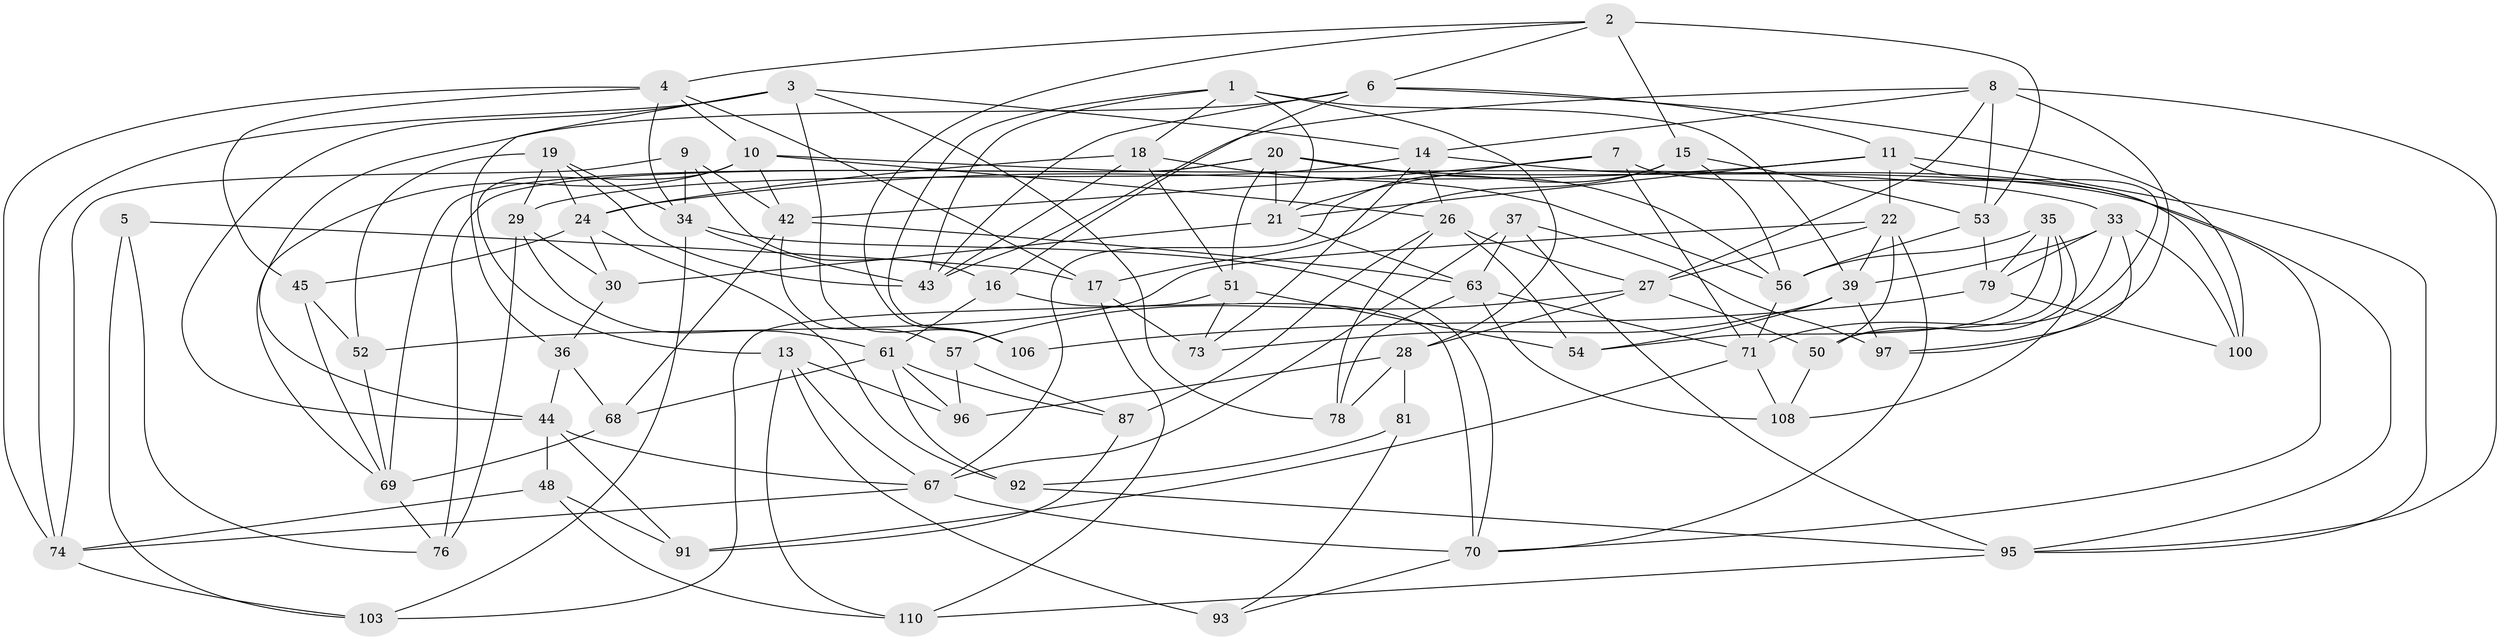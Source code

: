 // original degree distribution, {4: 1.0}
// Generated by graph-tools (version 1.1) at 2025/11/02/27/25 16:11:46]
// undirected, 70 vertices, 174 edges
graph export_dot {
graph [start="1"]
  node [color=gray90,style=filled];
  1 [super="+47"];
  2 [super="+85"];
  3 [super="+66"];
  4 [super="+12"];
  5;
  6 [super="+82"];
  7;
  8 [super="+89"];
  9;
  10 [super="+107"];
  11 [super="+23"];
  13 [super="+88"];
  14 [super="+25"];
  15 [super="+46"];
  16;
  17 [super="+84"];
  18 [super="+55"];
  19 [super="+64"];
  20 [super="+41"];
  21 [super="+60"];
  22 [super="+90"];
  24 [super="+31"];
  26 [super="+86"];
  27 [super="+59"];
  28 [super="+32"];
  29 [super="+99"];
  30;
  33 [super="+83"];
  34 [super="+40"];
  35 [super="+38"];
  36;
  37;
  39 [super="+49"];
  42 [super="+109"];
  43 [super="+62"];
  44 [super="+58"];
  45;
  48;
  50 [super="+98"];
  51 [super="+72"];
  52;
  53 [super="+77"];
  54;
  56 [super="+102"];
  57;
  61 [super="+65"];
  63 [super="+104"];
  67 [super="+94"];
  68;
  69 [super="+101"];
  70 [super="+112"];
  71 [super="+105"];
  73;
  74 [super="+75"];
  76;
  78;
  79 [super="+80"];
  81;
  87;
  91;
  92;
  93;
  95 [super="+111"];
  96;
  97;
  100;
  103;
  106;
  108;
  110;
  1 -- 39;
  1 -- 43;
  1 -- 106;
  1 -- 28;
  1 -- 21;
  1 -- 18;
  2 -- 106;
  2 -- 4;
  2 -- 15 [weight=2];
  2 -- 53;
  2 -- 6;
  3 -- 74;
  3 -- 14;
  3 -- 44;
  3 -- 106;
  3 -- 36;
  3 -- 78;
  4 -- 74;
  4 -- 45;
  4 -- 17;
  4 -- 34;
  4 -- 10;
  5 -- 103;
  5 -- 17 [weight=2];
  5 -- 76;
  6 -- 44;
  6 -- 16;
  6 -- 43;
  6 -- 100;
  6 -- 11;
  7 -- 100;
  7 -- 21;
  7 -- 42;
  7 -- 71;
  8 -- 95;
  8 -- 43;
  8 -- 97;
  8 -- 53;
  8 -- 14;
  8 -- 27;
  9 -- 74;
  9 -- 16;
  9 -- 42;
  9 -- 34;
  10 -- 13;
  10 -- 69;
  10 -- 33;
  10 -- 26;
  10 -- 42;
  11 -- 71;
  11 -- 22;
  11 -- 24;
  11 -- 21;
  11 -- 95;
  13 -- 93 [weight=2];
  13 -- 96;
  13 -- 67;
  13 -- 110;
  14 -- 70;
  14 -- 26;
  14 -- 73;
  14 -- 29;
  15 -- 67;
  15 -- 56;
  15 -- 17;
  15 -- 53;
  16 -- 61;
  16 -- 70;
  17 -- 73;
  17 -- 110;
  18 -- 24;
  18 -- 43;
  18 -- 51 [weight=2];
  18 -- 56;
  19 -- 43;
  19 -- 24;
  19 -- 29 [weight=2];
  19 -- 34;
  19 -- 52;
  20 -- 56;
  20 -- 76;
  20 -- 95;
  20 -- 69;
  20 -- 51;
  20 -- 21;
  21 -- 30;
  21 -- 63;
  22 -- 52;
  22 -- 27;
  22 -- 50;
  22 -- 70;
  22 -- 39;
  24 -- 30;
  24 -- 92;
  24 -- 45;
  26 -- 78;
  26 -- 54;
  26 -- 87;
  26 -- 27;
  27 -- 57;
  27 -- 28;
  27 -- 50;
  28 -- 81 [weight=2];
  28 -- 96;
  28 -- 78;
  29 -- 30;
  29 -- 61;
  29 -- 76;
  30 -- 36;
  33 -- 100;
  33 -- 39;
  33 -- 50;
  33 -- 97;
  33 -- 79;
  34 -- 103;
  34 -- 43;
  34 -- 70;
  35 -- 108;
  35 -- 50 [weight=2];
  35 -- 54;
  35 -- 79;
  35 -- 56;
  36 -- 68;
  36 -- 44;
  37 -- 95;
  37 -- 63;
  37 -- 67;
  37 -- 97;
  39 -- 54;
  39 -- 73;
  39 -- 97;
  42 -- 68;
  42 -- 63;
  42 -- 57;
  44 -- 91;
  44 -- 67;
  44 -- 48;
  45 -- 52;
  45 -- 69;
  48 -- 110;
  48 -- 91;
  48 -- 74;
  50 -- 108;
  51 -- 54;
  51 -- 73;
  51 -- 103;
  52 -- 69;
  53 -- 79 [weight=2];
  53 -- 56;
  56 -- 71;
  57 -- 96;
  57 -- 87;
  61 -- 96;
  61 -- 68;
  61 -- 92;
  61 -- 87;
  63 -- 78;
  63 -- 108;
  63 -- 71;
  67 -- 70;
  67 -- 74;
  68 -- 69;
  69 -- 76;
  70 -- 93;
  71 -- 91;
  71 -- 108;
  74 -- 103;
  79 -- 106;
  79 -- 100;
  81 -- 93;
  81 -- 92;
  87 -- 91;
  92 -- 95;
  95 -- 110;
}
